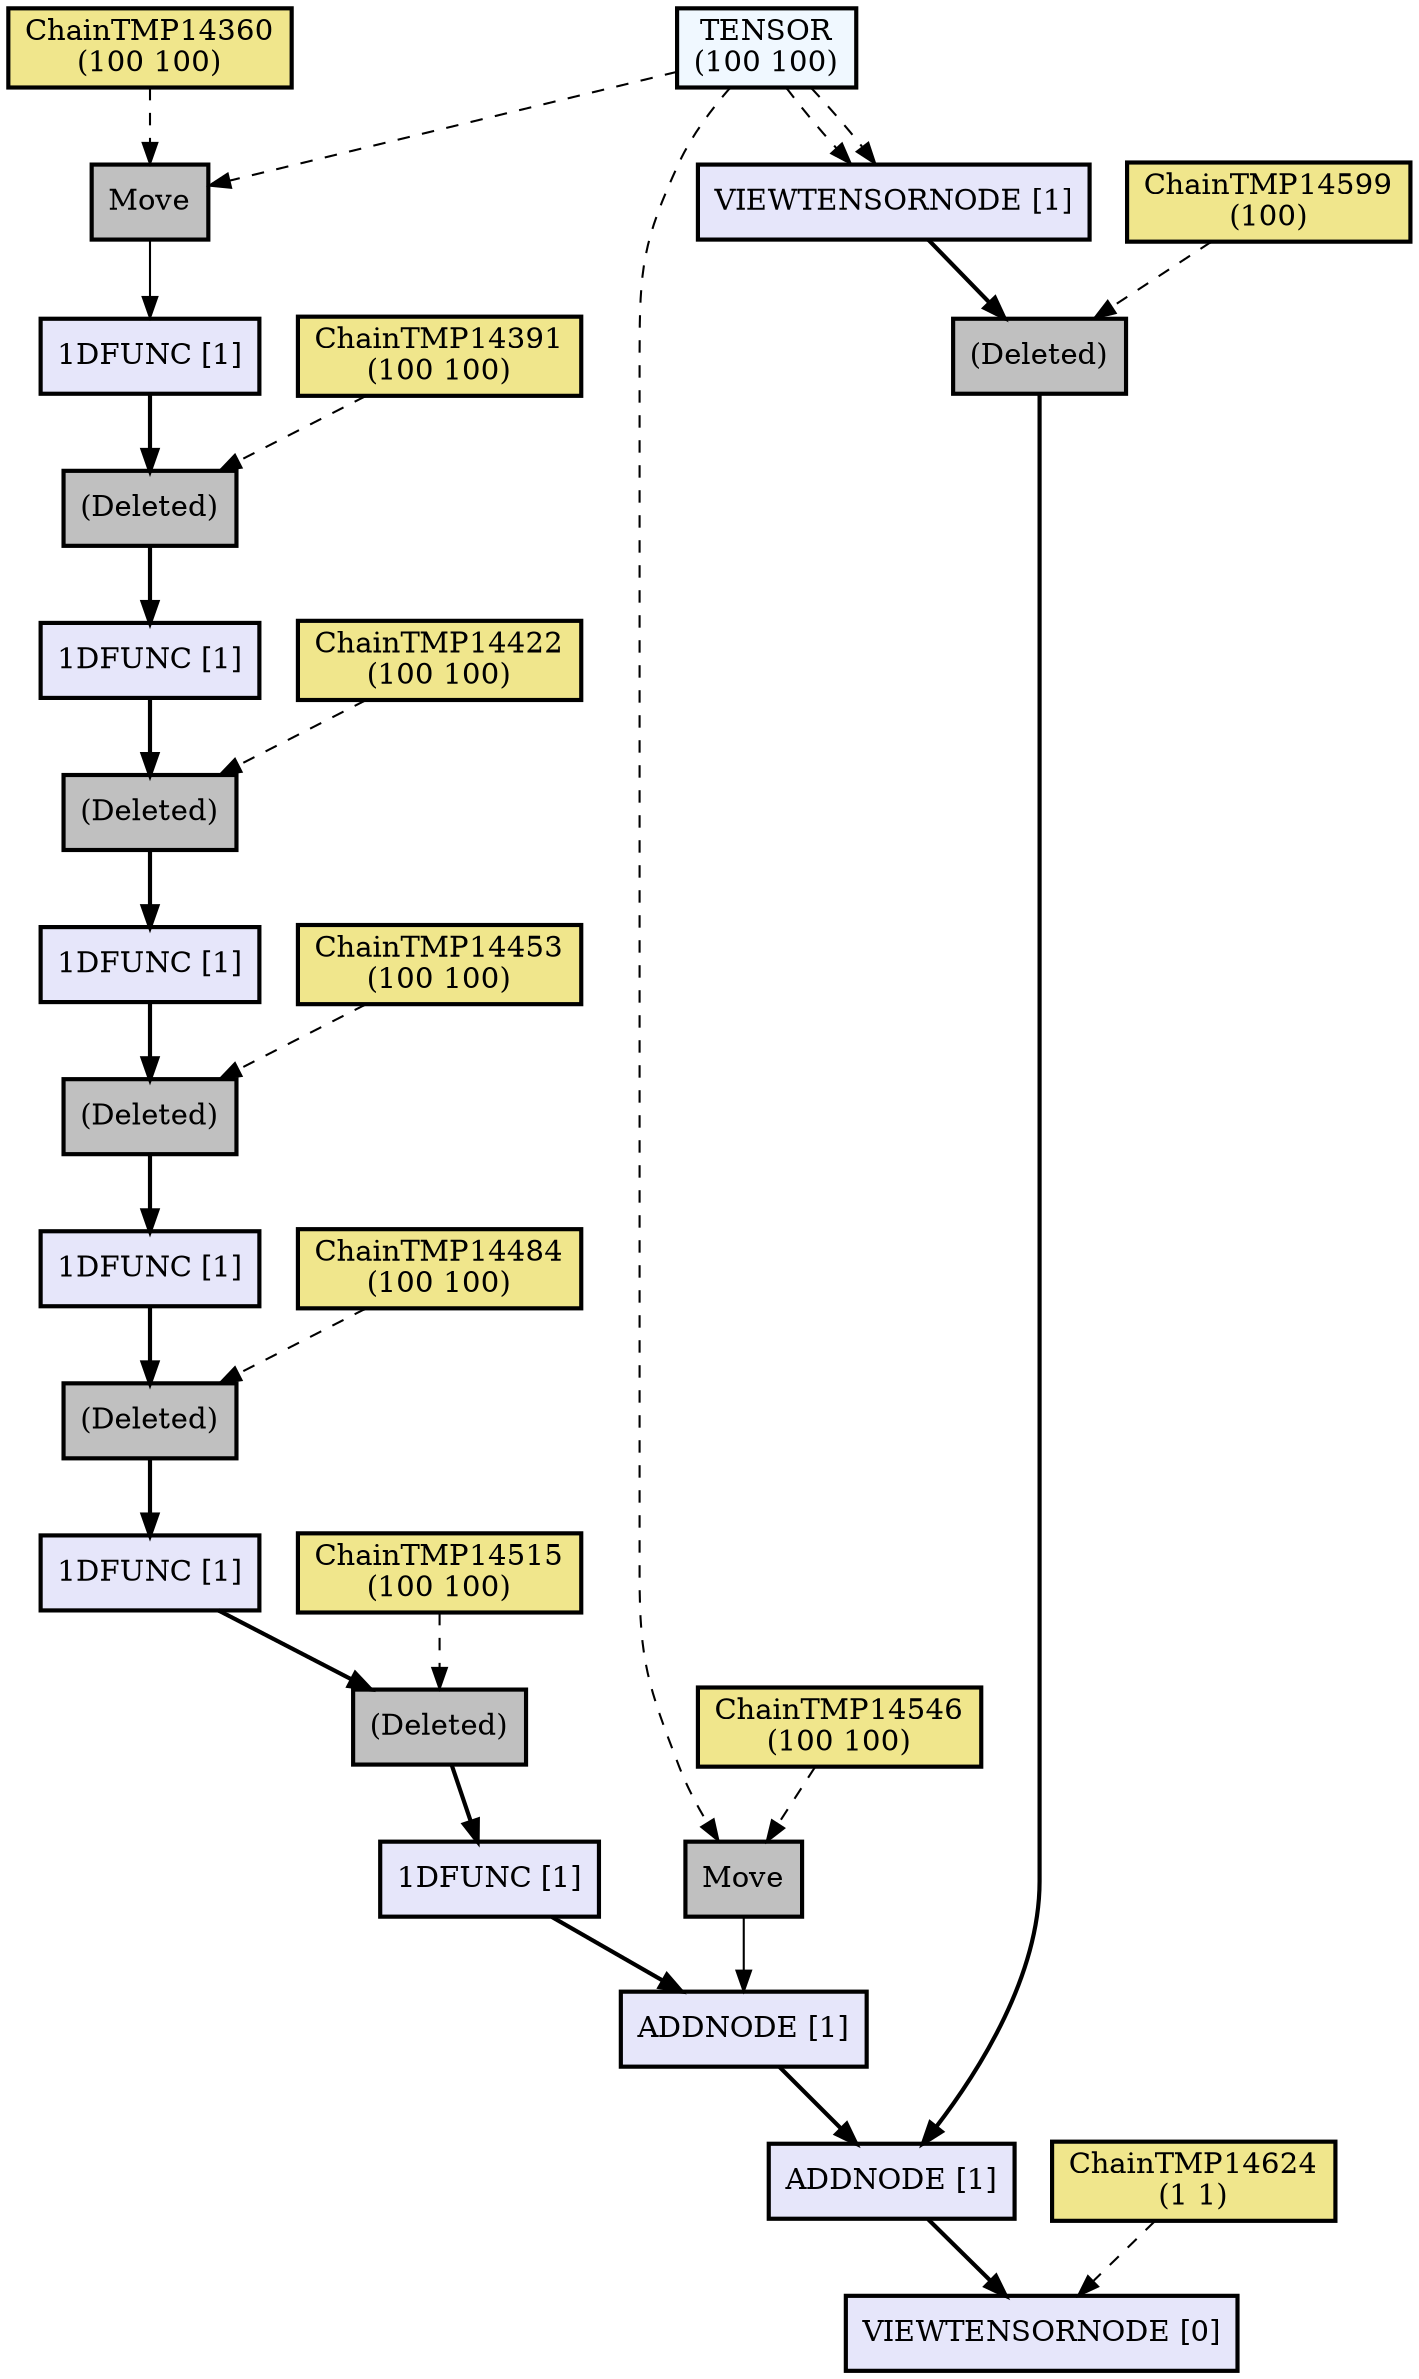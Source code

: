 digraph computation_node {
  node[shape="box" style="filled" color="black" penwidth="2"];
  TENSOR [label = "TENSOR
(100 100)" fillcolor="#f0f8ff" style="filled, solid"];
  ChainTMP14360 [label = "ChainTMP14360
(100 100)" fillcolor="#f0e68c" style="filled, solid"];
  NODE14713 [label = "Move" fillcolor="gray" style="filled, solid"];
  NODE14712 [label = "1DFUNC [1]" fillcolor="#e6e6fa" style="filled, solid"];
  ChainTMP14391 [label = "ChainTMP14391
(100 100)" fillcolor="#f0e68c" style="filled, solid"];
  NODE14710 [label = "(Deleted)" fillcolor="gray" style="filled, solid"];
  NODE14709 [label = "1DFUNC [1]" fillcolor="#e6e6fa" style="filled, solid"];
  ChainTMP14422 [label = "ChainTMP14422
(100 100)" fillcolor="#f0e68c" style="filled, solid"];
  NODE14707 [label = "(Deleted)" fillcolor="gray" style="filled, solid"];
  NODE14706 [label = "1DFUNC [1]" fillcolor="#e6e6fa" style="filled, solid"];
  ChainTMP14453 [label = "ChainTMP14453
(100 100)" fillcolor="#f0e68c" style="filled, solid"];
  NODE14704 [label = "(Deleted)" fillcolor="gray" style="filled, solid"];
  NODE14703 [label = "1DFUNC [1]" fillcolor="#e6e6fa" style="filled, solid"];
  ChainTMP14484 [label = "ChainTMP14484
(100 100)" fillcolor="#f0e68c" style="filled, solid"];
  NODE14701 [label = "(Deleted)" fillcolor="gray" style="filled, solid"];
  NODE14700 [label = "1DFUNC [1]" fillcolor="#e6e6fa" style="filled, solid"];
  ChainTMP14515 [label = "ChainTMP14515
(100 100)" fillcolor="#f0e68c" style="filled, solid"];
  NODE14698 [label = "(Deleted)" fillcolor="gray" style="filled, solid"];
  NODE14697 [label = "1DFUNC [1]" fillcolor="#e6e6fa" style="filled, solid"];
  TENSOR [label = "TENSOR
(100 100)" fillcolor="#f0f8ff" style="filled, solid"];
  ChainTMP14546 [label = "ChainTMP14546
(100 100)" fillcolor="#f0e68c" style="filled, solid"];
  NODE14694 [label = "Move" fillcolor="gray" style="filled, solid"];
  NODE14693 [label = "ADDNODE [1]" fillcolor="#e6e6fa" style="filled, solid"];
  TENSOR [label = "TENSOR
(1 1)" fillcolor="#f0f8ff" style="filled, solid"];
  TENSOR [label = "TENSOR
(100 100)" fillcolor="#f0f8ff" style="filled, solid"];
  NODE14690 [label = "VIEWTENSORNODE [1]" fillcolor="#e6e6fa" style="filled, solid"];
  ChainTMP14599 [label = "ChainTMP14599
(100)" fillcolor="#f0e68c" style="filled, solid"];
  NODE14688 [label = "(Deleted)" fillcolor="gray" style="filled, solid"];
  NODE14687 [label = "ADDNODE [1]" fillcolor="#e6e6fa" style="filled, solid"];
  ChainTMP14624 [label = "ChainTMP14624
(1 1)" fillcolor="#f0e68c" style="filled, solid"];
  NODE14685 [label = "VIEWTENSORNODE [0]" fillcolor="#e6e6fa" style="filled, solid"];
  ChainTMP14624 -> NODE14685[style="dashed"];
  NODE14687 -> NODE14685[penwidth="2"];
  NODE14688 -> NODE14687[penwidth="2"];
  ChainTMP14599 -> NODE14688[style="dashed"];
  NODE14690 -> NODE14688[penwidth="2"];
  TENSOR -> NODE14690[style="dashed"];
  TENSOR -> NODE14690[style="dashed"];
  NODE14693 -> NODE14687[penwidth="2"];
  NODE14694 -> NODE14693[weight=10];
  ChainTMP14546 -> NODE14694[style="dashed"];
  TENSOR -> NODE14694[style="dashed"];
  NODE14697 -> NODE14693[penwidth="2"];
  NODE14698 -> NODE14697[penwidth="2"];
  ChainTMP14515 -> NODE14698[style="dashed"];
  NODE14700 -> NODE14698[penwidth="2"];
  NODE14701 -> NODE14700[penwidth="2"];
  ChainTMP14484 -> NODE14701[style="dashed"];
  NODE14703 -> NODE14701[penwidth="2"];
  NODE14704 -> NODE14703[penwidth="2"];
  ChainTMP14453 -> NODE14704[style="dashed"];
  NODE14706 -> NODE14704[penwidth="2"];
  NODE14707 -> NODE14706[penwidth="2"];
  ChainTMP14422 -> NODE14707[style="dashed"];
  NODE14709 -> NODE14707[penwidth="2"];
  NODE14710 -> NODE14709[penwidth="2"];
  ChainTMP14391 -> NODE14710[style="dashed"];
  NODE14712 -> NODE14710[penwidth="2"];
  NODE14713 -> NODE14712[weight=10];
  ChainTMP14360 -> NODE14713[style="dashed"];
  TENSOR -> NODE14713[style="dashed"];
}
